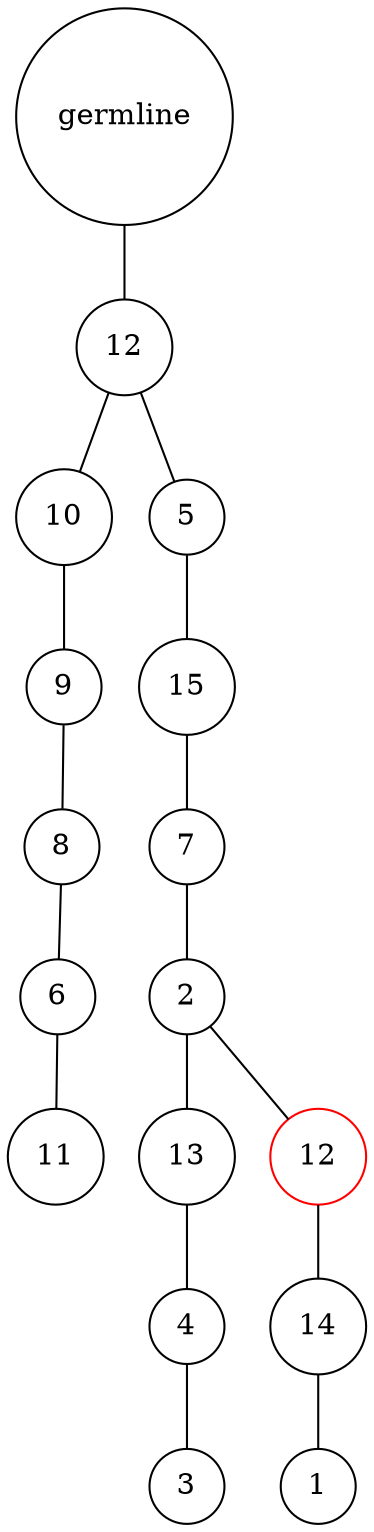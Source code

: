 graph {
	rankdir=UD;
	splines=line;
	node [shape=circle]
	"0x7f02f76531f0" [label="germline"];
	"0x7f02f7653220" [label="12"];
	"0x7f02f76531f0" -- "0x7f02f7653220" ;
	"0x7f02f7653250" [label="10"];
	"0x7f02f7653220" -- "0x7f02f7653250" ;
	"0x7f02f7653280" [label="9"];
	"0x7f02f7653250" -- "0x7f02f7653280" ;
	"0x7f02f76532b0" [label="8"];
	"0x7f02f7653280" -- "0x7f02f76532b0" ;
	"0x7f02f76532e0" [label="6"];
	"0x7f02f76532b0" -- "0x7f02f76532e0" ;
	"0x7f02f7653310" [label="11"];
	"0x7f02f76532e0" -- "0x7f02f7653310" ;
	"0x7f02f7653340" [label="5"];
	"0x7f02f7653220" -- "0x7f02f7653340" ;
	"0x7f02f7653370" [label="15"];
	"0x7f02f7653340" -- "0x7f02f7653370" ;
	"0x7f02f76533a0" [label="7"];
	"0x7f02f7653370" -- "0x7f02f76533a0" ;
	"0x7f02f76533d0" [label="2"];
	"0x7f02f76533a0" -- "0x7f02f76533d0" ;
	"0x7f02f7653400" [label="13"];
	"0x7f02f76533d0" -- "0x7f02f7653400" ;
	"0x7f02f7653430" [label="4"];
	"0x7f02f7653400" -- "0x7f02f7653430" ;
	"0x7f02f7653460" [label="3"];
	"0x7f02f7653430" -- "0x7f02f7653460" ;
	"0x7f02f7653490" [label="12",color="red"];
	"0x7f02f76533d0" -- "0x7f02f7653490" ;
	"0x7f02f76534c0" [label="14"];
	"0x7f02f7653490" -- "0x7f02f76534c0" ;
	"0x7f02f76534f0" [label="1"];
	"0x7f02f76534c0" -- "0x7f02f76534f0" ;
}
